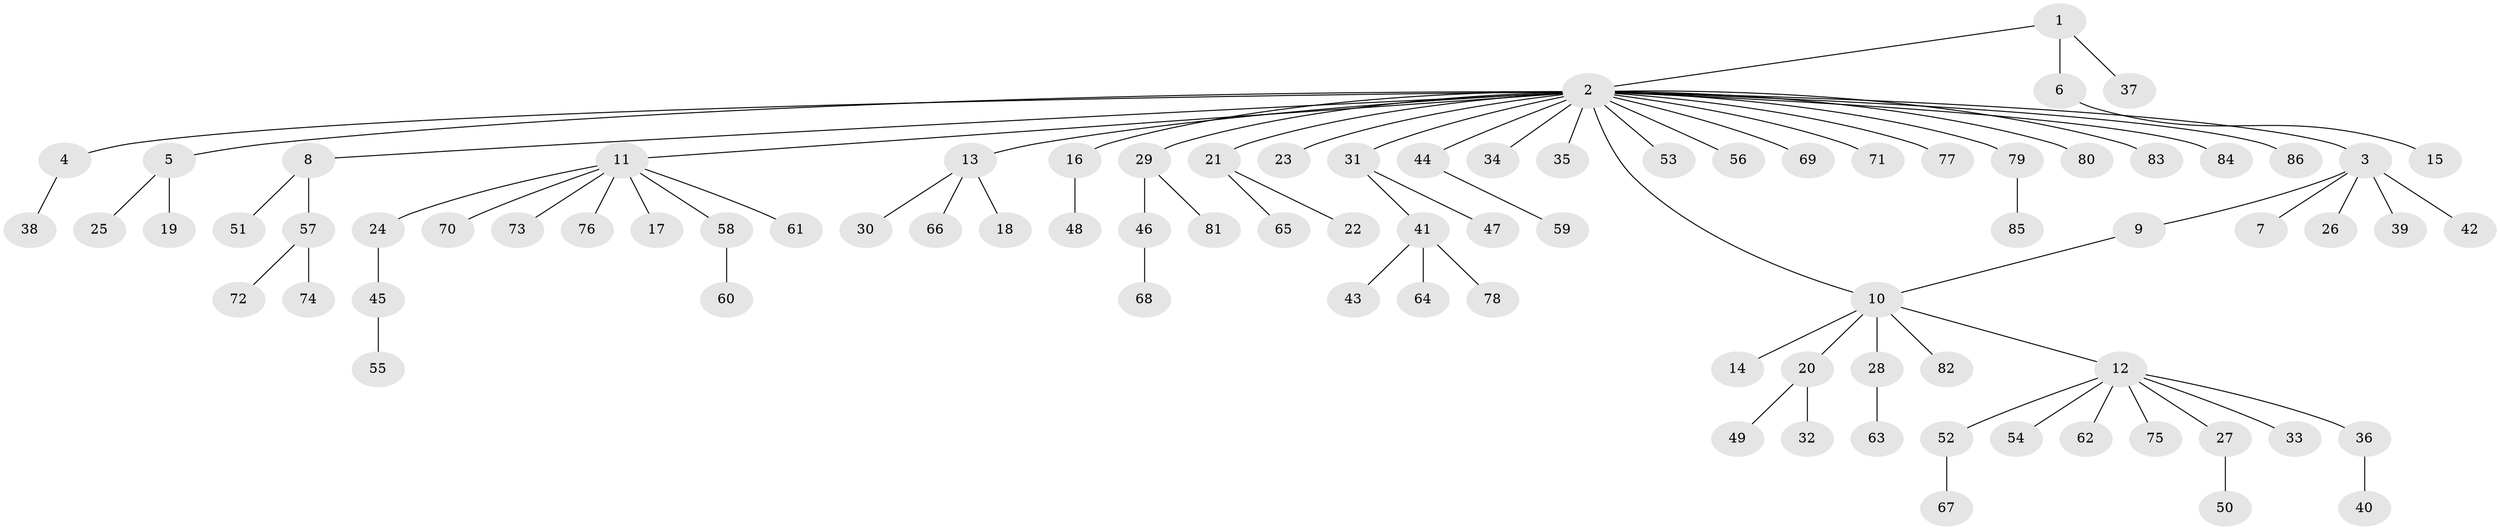 // coarse degree distribution, {1: 0.7674418604651163, 4: 0.046511627906976744, 2: 0.11627906976744186, 6: 0.046511627906976744, 23: 0.023255813953488372}
// Generated by graph-tools (version 1.1) at 2025/36/03/04/25 23:36:40]
// undirected, 86 vertices, 86 edges
graph export_dot {
  node [color=gray90,style=filled];
  1;
  2;
  3;
  4;
  5;
  6;
  7;
  8;
  9;
  10;
  11;
  12;
  13;
  14;
  15;
  16;
  17;
  18;
  19;
  20;
  21;
  22;
  23;
  24;
  25;
  26;
  27;
  28;
  29;
  30;
  31;
  32;
  33;
  34;
  35;
  36;
  37;
  38;
  39;
  40;
  41;
  42;
  43;
  44;
  45;
  46;
  47;
  48;
  49;
  50;
  51;
  52;
  53;
  54;
  55;
  56;
  57;
  58;
  59;
  60;
  61;
  62;
  63;
  64;
  65;
  66;
  67;
  68;
  69;
  70;
  71;
  72;
  73;
  74;
  75;
  76;
  77;
  78;
  79;
  80;
  81;
  82;
  83;
  84;
  85;
  86;
  1 -- 2;
  1 -- 6;
  1 -- 37;
  2 -- 3;
  2 -- 4;
  2 -- 5;
  2 -- 8;
  2 -- 10;
  2 -- 11;
  2 -- 13;
  2 -- 16;
  2 -- 21;
  2 -- 23;
  2 -- 29;
  2 -- 31;
  2 -- 34;
  2 -- 35;
  2 -- 44;
  2 -- 53;
  2 -- 56;
  2 -- 69;
  2 -- 71;
  2 -- 77;
  2 -- 79;
  2 -- 80;
  2 -- 83;
  2 -- 84;
  2 -- 86;
  3 -- 7;
  3 -- 9;
  3 -- 26;
  3 -- 39;
  3 -- 42;
  4 -- 38;
  5 -- 19;
  5 -- 25;
  6 -- 15;
  8 -- 51;
  8 -- 57;
  9 -- 10;
  10 -- 12;
  10 -- 14;
  10 -- 20;
  10 -- 28;
  10 -- 82;
  11 -- 17;
  11 -- 24;
  11 -- 58;
  11 -- 61;
  11 -- 70;
  11 -- 73;
  11 -- 76;
  12 -- 27;
  12 -- 33;
  12 -- 36;
  12 -- 52;
  12 -- 54;
  12 -- 62;
  12 -- 75;
  13 -- 18;
  13 -- 30;
  13 -- 66;
  16 -- 48;
  20 -- 32;
  20 -- 49;
  21 -- 22;
  21 -- 65;
  24 -- 45;
  27 -- 50;
  28 -- 63;
  29 -- 46;
  29 -- 81;
  31 -- 41;
  31 -- 47;
  36 -- 40;
  41 -- 43;
  41 -- 64;
  41 -- 78;
  44 -- 59;
  45 -- 55;
  46 -- 68;
  52 -- 67;
  57 -- 72;
  57 -- 74;
  58 -- 60;
  79 -- 85;
}
